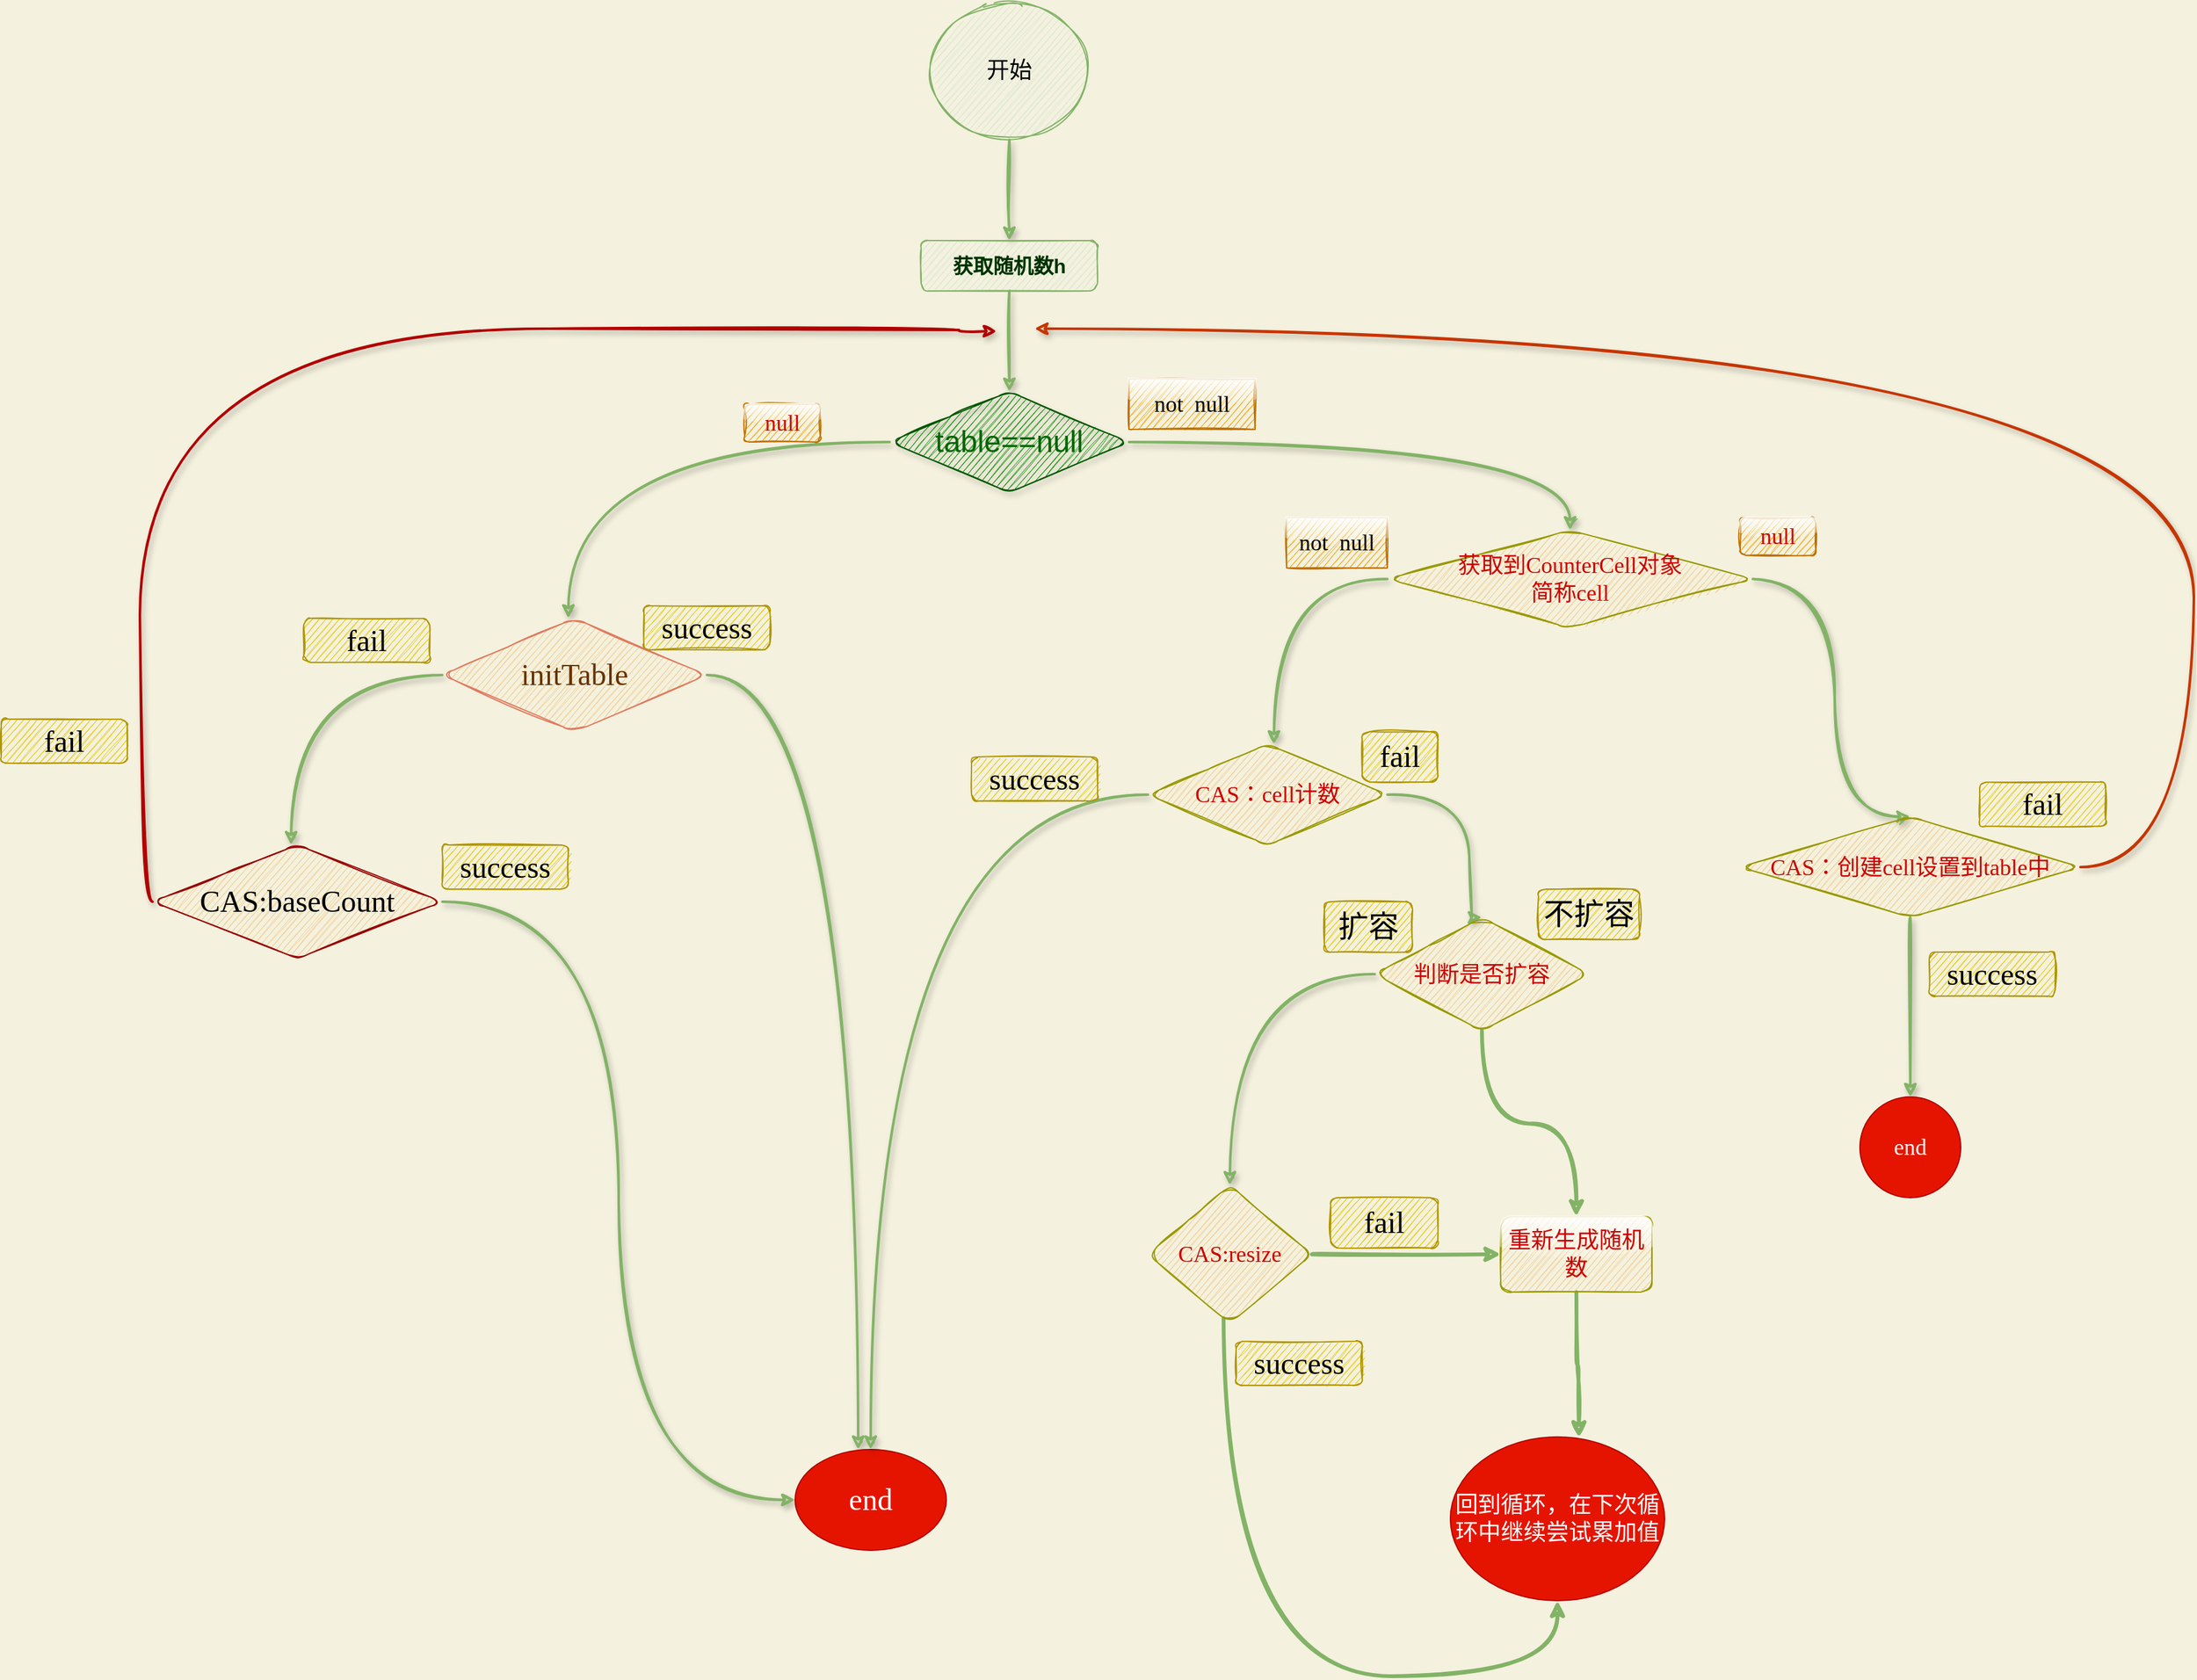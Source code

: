 <mxfile version="19.0.3" type="github" pages="3">
  <diagram id="PtAoaNgEPK_n-cfrcMzQ" name="fullAddCount-简易流程">
    <mxGraphModel dx="1858" dy="615" grid="1" gridSize="10" guides="1" tooltips="1" connect="1" arrows="1" fold="1" page="1" pageScale="1" pageWidth="827" pageHeight="1169" background="#F4F1DE" math="0" shadow="0">
      <root>
        <mxCell id="0" />
        <mxCell id="1" parent="0" />
        <mxCell id="ZvqL5PXAN6qHWGEb_X9M-16" style="edgeStyle=orthogonalEdgeStyle;curved=1;rounded=1;sketch=1;orthogonalLoop=1;jettySize=auto;html=1;fontColor=none;strokeColor=#82B366;strokeWidth=2;fillColor=#d5e8d4;shadow=1;" edge="1" parent="1" source="RcvFGfPaWoZL5_CeEI6b-2">
          <mxGeometry relative="1" as="geometry">
            <mxPoint x="430" y="260" as="targetPoint" />
          </mxGeometry>
        </mxCell>
        <mxCell id="RcvFGfPaWoZL5_CeEI6b-2" value="&lt;font color=&quot;#000000&quot;&gt;开始&lt;/font&gt;" style="ellipse;whiteSpace=wrap;html=1;rounded=1;shadow=0;glass=1;sketch=1;fontFamily=Comic Sans MS;fontSize=18;strokeColor=#82b366;fillColor=#d5e8d4;" parent="1" vertex="1">
          <mxGeometry x="370" y="70" width="120" height="110" as="geometry" />
        </mxCell>
        <mxCell id="ZvqL5PXAN6qHWGEb_X9M-18" style="edgeStyle=orthogonalEdgeStyle;curved=1;rounded=1;sketch=1;orthogonalLoop=1;jettySize=auto;html=1;shadow=1;fontSize=16;fontColor=#003300;strokeColor=#82B366;strokeWidth=2;fillColor=#F2CC8F;" edge="1" parent="1" source="ZvqL5PXAN6qHWGEb_X9M-17">
          <mxGeometry relative="1" as="geometry">
            <mxPoint x="430" y="380" as="targetPoint" />
          </mxGeometry>
        </mxCell>
        <mxCell id="ZvqL5PXAN6qHWGEb_X9M-17" value="&lt;b style=&quot;font-size: 16px;&quot;&gt;&lt;font style=&quot;font-size: 16px;&quot;&gt;获取随机数h&lt;/font&gt;&lt;/b&gt;" style="rounded=1;whiteSpace=wrap;html=1;labelBackgroundColor=none;labelBorderColor=none;sketch=1;strokeColor=#82b366;fillColor=#d5e8d4;shadow=0;fontSize=16;fontColor=#003300;" vertex="1" parent="1">
          <mxGeometry x="360" y="260" width="140" height="40" as="geometry" />
        </mxCell>
        <mxCell id="ZvqL5PXAN6qHWGEb_X9M-21" style="edgeStyle=orthogonalEdgeStyle;curved=1;rounded=1;sketch=1;orthogonalLoop=1;jettySize=auto;html=1;shadow=1;fontSize=16;fontColor=#006600;strokeColor=#82B366;strokeWidth=2;fillColor=#F2CC8F;" edge="1" parent="1" source="ZvqL5PXAN6qHWGEb_X9M-19">
          <mxGeometry relative="1" as="geometry">
            <mxPoint x="80" y="560" as="targetPoint" />
          </mxGeometry>
        </mxCell>
        <mxCell id="ZvqL5PXAN6qHWGEb_X9M-36" style="edgeStyle=orthogonalEdgeStyle;curved=1;rounded=1;sketch=1;orthogonalLoop=1;jettySize=auto;html=1;shadow=1;fontFamily=Comic Sans MS;fontSize=18;fontColor=#CC0000;strokeColor=#82B366;strokeWidth=2;fillColor=#F2CC8F;entryX=0.5;entryY=0;entryDx=0;entryDy=0;" edge="1" parent="1" source="ZvqL5PXAN6qHWGEb_X9M-19" target="ZvqL5PXAN6qHWGEb_X9M-37">
          <mxGeometry relative="1" as="geometry">
            <mxPoint x="700" y="510" as="targetPoint" />
          </mxGeometry>
        </mxCell>
        <mxCell id="ZvqL5PXAN6qHWGEb_X9M-19" value="&lt;font color=&quot;#006600&quot;&gt;table==null&lt;/font&gt;" style="rhombus;whiteSpace=wrap;html=1;rounded=1;shadow=1;sketch=1;fontSize=24;fontColor=#ffffff;fillColor=#008a00;strokeColor=#005700;labelBackgroundColor=none;labelBorderColor=none;" vertex="1" parent="1">
          <mxGeometry x="335" y="380" width="190" height="80" as="geometry" />
        </mxCell>
        <mxCell id="ZvqL5PXAN6qHWGEb_X9M-24" style="edgeStyle=orthogonalEdgeStyle;curved=1;rounded=1;sketch=1;orthogonalLoop=1;jettySize=auto;html=1;shadow=1;fontFamily=Comic Sans MS;fontSize=24;fontColor=#663300;strokeColor=#82B366;strokeWidth=2;fillColor=#F2CC8F;" edge="1" parent="1" source="ZvqL5PXAN6qHWGEb_X9M-23">
          <mxGeometry relative="1" as="geometry">
            <mxPoint x="-140" y="740" as="targetPoint" />
          </mxGeometry>
        </mxCell>
        <mxCell id="ZvqL5PXAN6qHWGEb_X9M-27" style="edgeStyle=orthogonalEdgeStyle;curved=1;rounded=1;sketch=1;orthogonalLoop=1;jettySize=auto;html=1;shadow=1;fontFamily=Comic Sans MS;fontSize=24;fontColor=#663300;strokeColor=#82B366;strokeWidth=2;fillColor=#F2CC8F;entryX=0.417;entryY=0;entryDx=0;entryDy=0;entryPerimeter=0;" edge="1" parent="1" source="ZvqL5PXAN6qHWGEb_X9M-23" target="ZvqL5PXAN6qHWGEb_X9M-28">
          <mxGeometry relative="1" as="geometry">
            <mxPoint x="380" y="970" as="targetPoint" />
          </mxGeometry>
        </mxCell>
        <mxCell id="ZvqL5PXAN6qHWGEb_X9M-23" value="initTable" style="rhombus;whiteSpace=wrap;html=1;rounded=1;shadow=0;labelBackgroundColor=none;labelBorderColor=none;sketch=1;fontFamily=Comic Sans MS;fontSize=24;fontColor=#663300;strokeColor=#E07A5F;fillColor=#F2CC8F;" vertex="1" parent="1">
          <mxGeometry x="-20" y="560" width="210" height="90" as="geometry" />
        </mxCell>
        <mxCell id="ZvqL5PXAN6qHWGEb_X9M-25" value="fail" style="text;html=1;strokeColor=#B09500;fillColor=#e3c800;align=center;verticalAlign=middle;whiteSpace=wrap;rounded=1;shadow=0;labelBackgroundColor=none;labelBorderColor=none;sketch=1;fontFamily=Comic Sans MS;fontSize=24;glass=0;fontColor=default;" vertex="1" parent="1">
          <mxGeometry x="-130" y="560" width="100" height="35" as="geometry" />
        </mxCell>
        <mxCell id="ZvqL5PXAN6qHWGEb_X9M-26" value="success" style="text;html=1;strokeColor=#B09500;fillColor=#e3c800;align=center;verticalAlign=middle;whiteSpace=wrap;rounded=1;shadow=0;labelBackgroundColor=none;labelBorderColor=none;sketch=1;fontFamily=Comic Sans MS;fontSize=24;glass=0;fontColor=#000000;" vertex="1" parent="1">
          <mxGeometry x="140" y="550" width="100" height="35" as="geometry" />
        </mxCell>
        <mxCell id="ZvqL5PXAN6qHWGEb_X9M-28" value="end" style="ellipse;whiteSpace=wrap;html=1;rounded=1;shadow=0;glass=0;labelBackgroundColor=none;labelBorderColor=none;sketch=0;fontFamily=Comic Sans MS;fontSize=24;strokeColor=#B20000;fillColor=#e51400;fontColor=#ffffff;" vertex="1" parent="1">
          <mxGeometry x="260" y="1220" width="120" height="80" as="geometry" />
        </mxCell>
        <mxCell id="ZvqL5PXAN6qHWGEb_X9M-30" style="edgeStyle=orthogonalEdgeStyle;curved=1;rounded=1;sketch=1;orthogonalLoop=1;jettySize=auto;html=1;entryX=0;entryY=0.5;entryDx=0;entryDy=0;shadow=1;fontFamily=Comic Sans MS;fontSize=24;fontColor=default;strokeColor=#82B366;strokeWidth=2;fillColor=#F2CC8F;" edge="1" parent="1" source="ZvqL5PXAN6qHWGEb_X9M-29" target="ZvqL5PXAN6qHWGEb_X9M-28">
          <mxGeometry relative="1" as="geometry" />
        </mxCell>
        <mxCell id="ZvqL5PXAN6qHWGEb_X9M-32" style="edgeStyle=orthogonalEdgeStyle;curved=1;rounded=1;sketch=1;orthogonalLoop=1;jettySize=auto;html=1;shadow=1;fontFamily=Comic Sans MS;fontSize=24;fontColor=default;strokeColor=#B20000;strokeWidth=2;fillColor=#e51400;" edge="1" parent="1" source="ZvqL5PXAN6qHWGEb_X9M-29">
          <mxGeometry relative="1" as="geometry">
            <mxPoint x="420" y="332" as="targetPoint" />
            <Array as="points">
              <mxPoint x="-260" y="785" />
              <mxPoint x="-260" y="330" />
              <mxPoint x="390" y="330" />
              <mxPoint x="390" y="332" />
            </Array>
          </mxGeometry>
        </mxCell>
        <mxCell id="ZvqL5PXAN6qHWGEb_X9M-29" value="CAS:baseCount" style="rhombus;whiteSpace=wrap;html=1;rounded=1;shadow=0;glass=0;labelBackgroundColor=none;labelBorderColor=none;sketch=1;fontFamily=Comic Sans MS;fontSize=24;strokeColor=#990000;fillColor=#F2CC8F;" vertex="1" parent="1">
          <mxGeometry x="-250" y="740" width="230" height="90" as="geometry" />
        </mxCell>
        <mxCell id="ZvqL5PXAN6qHWGEb_X9M-31" value="success" style="text;html=1;strokeColor=#B09500;fillColor=#e3c800;align=center;verticalAlign=middle;whiteSpace=wrap;rounded=1;shadow=0;labelBackgroundColor=none;labelBorderColor=none;sketch=1;fontFamily=Comic Sans MS;fontSize=24;glass=0;fontColor=#000000;" vertex="1" parent="1">
          <mxGeometry x="-20" y="740" width="100" height="35" as="geometry" />
        </mxCell>
        <mxCell id="ZvqL5PXAN6qHWGEb_X9M-33" value="fail" style="text;html=1;strokeColor=#B09500;fillColor=#e3c800;align=center;verticalAlign=middle;whiteSpace=wrap;rounded=1;shadow=0;labelBackgroundColor=none;labelBorderColor=none;sketch=1;fontFamily=Comic Sans MS;fontSize=24;glass=0;fontColor=default;" vertex="1" parent="1">
          <mxGeometry x="-370" y="640" width="100" height="35" as="geometry" />
        </mxCell>
        <mxCell id="ZvqL5PXAN6qHWGEb_X9M-35" value="&lt;font color=&quot;#cc0000&quot;&gt;null&lt;/font&gt;" style="text;html=1;strokeColor=#BD7000;fillColor=#f0a30a;align=center;verticalAlign=middle;whiteSpace=wrap;rounded=1;shadow=0;glass=1;labelBackgroundColor=none;labelBorderColor=none;sketch=1;fontFamily=Comic Sans MS;fontSize=18;fontColor=#000000;" vertex="1" parent="1">
          <mxGeometry x="220" y="390" width="60" height="30" as="geometry" />
        </mxCell>
        <mxCell id="ZvqL5PXAN6qHWGEb_X9M-40" style="edgeStyle=orthogonalEdgeStyle;curved=1;rounded=1;sketch=1;orthogonalLoop=1;jettySize=auto;html=1;shadow=1;fontFamily=Comic Sans MS;fontSize=18;fontColor=#CC0000;strokeColor=#82B366;strokeWidth=2;fillColor=#F2CC8F;" edge="1" parent="1" source="ZvqL5PXAN6qHWGEb_X9M-37">
          <mxGeometry relative="1" as="geometry">
            <mxPoint x="640" y="660" as="targetPoint" />
          </mxGeometry>
        </mxCell>
        <mxCell id="ZvqL5PXAN6qHWGEb_X9M-44" style="edgeStyle=orthogonalEdgeStyle;curved=1;rounded=1;sketch=1;orthogonalLoop=1;jettySize=auto;html=1;shadow=1;fontFamily=Comic Sans MS;fontSize=18;fontColor=#CC0000;strokeColor=#82B366;strokeWidth=2;fillColor=#F2CC8F;entryX=0.5;entryY=0;entryDx=0;entryDy=0;exitX=1;exitY=0.5;exitDx=0;exitDy=0;" edge="1" parent="1" source="ZvqL5PXAN6qHWGEb_X9M-37" target="ZvqL5PXAN6qHWGEb_X9M-47">
          <mxGeometry relative="1" as="geometry">
            <mxPoint x="1090" y="670" as="targetPoint" />
            <Array as="points">
              <mxPoint x="1085" y="529" />
            </Array>
          </mxGeometry>
        </mxCell>
        <mxCell id="ZvqL5PXAN6qHWGEb_X9M-37" value="获取到CounterCell对象&lt;br&gt;简称cell" style="rhombus;whiteSpace=wrap;html=1;rounded=1;shadow=0;glass=1;labelBackgroundColor=none;labelBorderColor=none;sketch=1;fontFamily=Comic Sans MS;fontSize=18;fontColor=#CC0000;strokeColor=#999900;fillColor=#F2CC8F;" vertex="1" parent="1">
          <mxGeometry x="730" y="490" width="290" height="77.5" as="geometry" />
        </mxCell>
        <mxCell id="ZvqL5PXAN6qHWGEb_X9M-38" value="not&amp;nbsp; null" style="text;html=1;strokeColor=#BD7000;fillColor=#f0a30a;align=center;verticalAlign=middle;whiteSpace=wrap;rounded=0;shadow=0;glass=1;labelBackgroundColor=none;labelBorderColor=none;sketch=1;fontFamily=Comic Sans MS;fontSize=18;fontColor=#000000;" vertex="1" parent="1">
          <mxGeometry x="650" y="480" width="80" height="40" as="geometry" />
        </mxCell>
        <mxCell id="ZvqL5PXAN6qHWGEb_X9M-42" style="edgeStyle=orthogonalEdgeStyle;curved=1;rounded=1;sketch=1;orthogonalLoop=1;jettySize=auto;html=1;shadow=1;fontFamily=Comic Sans MS;fontSize=18;fontColor=#CC0000;strokeColor=#82B366;strokeWidth=2;fillColor=#F2CC8F;" edge="1" parent="1" source="ZvqL5PXAN6qHWGEb_X9M-41" target="ZvqL5PXAN6qHWGEb_X9M-28">
          <mxGeometry relative="1" as="geometry" />
        </mxCell>
        <mxCell id="ZvqL5PXAN6qHWGEb_X9M-50" style="edgeStyle=orthogonalEdgeStyle;curved=1;rounded=1;sketch=1;orthogonalLoop=1;jettySize=auto;html=1;shadow=1;fontFamily=Comic Sans MS;fontSize=18;fontColor=#CC0000;strokeColor=#82B366;strokeWidth=2;fillColor=#F2CC8F;entryX=0.5;entryY=0;entryDx=0;entryDy=0;" edge="1" parent="1" source="ZvqL5PXAN6qHWGEb_X9M-41" target="ZvqL5PXAN6qHWGEb_X9M-52">
          <mxGeometry relative="1" as="geometry">
            <mxPoint x="790" y="890" as="targetPoint" />
            <Array as="points">
              <mxPoint x="795" y="700" />
            </Array>
          </mxGeometry>
        </mxCell>
        <mxCell id="ZvqL5PXAN6qHWGEb_X9M-41" value="CAS：cell计数" style="rhombus;whiteSpace=wrap;html=1;rounded=1;shadow=0;glass=1;labelBackgroundColor=none;labelBorderColor=none;sketch=1;fontFamily=Comic Sans MS;fontSize=18;fontColor=#CC0000;strokeColor=#999900;fillColor=#F2CC8F;" vertex="1" parent="1">
          <mxGeometry x="540" y="660" width="190" height="80" as="geometry" />
        </mxCell>
        <mxCell id="ZvqL5PXAN6qHWGEb_X9M-43" value="fail" style="text;html=1;strokeColor=#B09500;fillColor=#e3c800;align=center;verticalAlign=middle;whiteSpace=wrap;rounded=1;shadow=0;labelBackgroundColor=none;labelBorderColor=none;sketch=1;fontFamily=Comic Sans MS;fontSize=24;glass=0;fontColor=#000000;" vertex="1" parent="1">
          <mxGeometry x="1200" y="690" width="100" height="35" as="geometry" />
        </mxCell>
        <mxCell id="ZvqL5PXAN6qHWGEb_X9M-45" value="not&amp;nbsp; null" style="text;html=1;strokeColor=#BD7000;fillColor=#f0a30a;align=center;verticalAlign=middle;whiteSpace=wrap;rounded=0;shadow=0;glass=1;labelBackgroundColor=none;labelBorderColor=none;sketch=1;fontFamily=Comic Sans MS;fontSize=18;fontColor=#000000;" vertex="1" parent="1">
          <mxGeometry x="525" y="370" width="100" height="40" as="geometry" />
        </mxCell>
        <mxCell id="ZvqL5PXAN6qHWGEb_X9M-46" value="&lt;font color=&quot;#cc0000&quot;&gt;null&lt;/font&gt;" style="text;html=1;strokeColor=#BD7000;fillColor=#f0a30a;align=center;verticalAlign=middle;whiteSpace=wrap;rounded=1;shadow=0;glass=1;labelBackgroundColor=none;labelBorderColor=none;sketch=1;fontFamily=Comic Sans MS;fontSize=18;fontColor=#000000;" vertex="1" parent="1">
          <mxGeometry x="1010" y="480" width="60" height="30" as="geometry" />
        </mxCell>
        <mxCell id="ZvqL5PXAN6qHWGEb_X9M-48" style="edgeStyle=orthogonalEdgeStyle;curved=1;rounded=1;sketch=1;orthogonalLoop=1;jettySize=auto;html=1;shadow=1;fontFamily=Comic Sans MS;fontSize=18;fontColor=#CC0000;strokeColor=#C73500;strokeWidth=2;fillColor=#fa6800;" edge="1" parent="1" source="ZvqL5PXAN6qHWGEb_X9M-47">
          <mxGeometry relative="1" as="geometry">
            <mxPoint x="450" y="330" as="targetPoint" />
            <Array as="points">
              <mxPoint x="1370" y="758" />
              <mxPoint x="1370" y="330" />
            </Array>
          </mxGeometry>
        </mxCell>
        <mxCell id="ZvqL5PXAN6qHWGEb_X9M-66" style="edgeStyle=orthogonalEdgeStyle;curved=1;rounded=1;sketch=1;orthogonalLoop=1;jettySize=auto;html=1;shadow=1;fontFamily=Comic Sans MS;fontSize=18;fontColor=#CC0000;strokeColor=#82B366;strokeWidth=2;fillColor=#F2CC8F;entryX=0.5;entryY=0;entryDx=0;entryDy=0;" edge="1" parent="1" source="ZvqL5PXAN6qHWGEb_X9M-47" target="ZvqL5PXAN6qHWGEb_X9M-67">
          <mxGeometry relative="1" as="geometry">
            <mxPoint x="1145" y="920" as="targetPoint" />
          </mxGeometry>
        </mxCell>
        <mxCell id="ZvqL5PXAN6qHWGEb_X9M-47" value="CAS：创建cell设置到table中" style="rhombus;whiteSpace=wrap;html=1;rounded=1;shadow=0;glass=1;labelBackgroundColor=none;labelBorderColor=none;sketch=1;fontFamily=Comic Sans MS;fontSize=18;fontColor=#CC0000;strokeColor=#999900;fillColor=#F2CC8F;" vertex="1" parent="1">
          <mxGeometry x="1010" y="717.5" width="270" height="80" as="geometry" />
        </mxCell>
        <mxCell id="ZvqL5PXAN6qHWGEb_X9M-49" value="success" style="text;html=1;strokeColor=#B09500;fillColor=#e3c800;align=center;verticalAlign=middle;whiteSpace=wrap;rounded=1;shadow=0;labelBackgroundColor=none;labelBorderColor=none;sketch=1;fontFamily=Comic Sans MS;fontSize=24;glass=0;fontColor=#000000;" vertex="1" parent="1">
          <mxGeometry x="610" y="1134" width="100" height="35" as="geometry" />
        </mxCell>
        <mxCell id="ZvqL5PXAN6qHWGEb_X9M-51" value="fail" style="text;html=1;strokeColor=#B09500;fillColor=#e3c800;align=center;verticalAlign=middle;whiteSpace=wrap;rounded=1;shadow=0;labelBackgroundColor=none;labelBorderColor=none;sketch=1;fontFamily=Comic Sans MS;fontSize=24;glass=0;fontColor=#000000;" vertex="1" parent="1">
          <mxGeometry x="710" y="650" width="60" height="40" as="geometry" />
        </mxCell>
        <mxCell id="ZvqL5PXAN6qHWGEb_X9M-53" style="edgeStyle=orthogonalEdgeStyle;curved=1;rounded=1;sketch=1;orthogonalLoop=1;jettySize=auto;html=1;shadow=1;fontFamily=Comic Sans MS;fontSize=18;fontColor=#CC0000;strokeColor=#82B366;strokeWidth=2;fillColor=#F2CC8F;entryX=0.5;entryY=0;entryDx=0;entryDy=0;" edge="1" parent="1" source="ZvqL5PXAN6qHWGEb_X9M-52" target="ZvqL5PXAN6qHWGEb_X9M-59">
          <mxGeometry relative="1" as="geometry">
            <mxPoint x="610" y="1060" as="targetPoint" />
          </mxGeometry>
        </mxCell>
        <mxCell id="LTd52-BoontHftPqqych-2" style="edgeStyle=orthogonalEdgeStyle;curved=1;rounded=1;sketch=1;orthogonalLoop=1;jettySize=auto;html=1;entryX=0.5;entryY=0;entryDx=0;entryDy=0;fontFamily=Comic Sans MS;fontSize=18;fontColor=#393C56;strokeColor=#82B366;strokeWidth=3;fillColor=#F2CC8F;" edge="1" parent="1" source="ZvqL5PXAN6qHWGEb_X9M-52" target="ZvqL5PXAN6qHWGEb_X9M-64">
          <mxGeometry relative="1" as="geometry" />
        </mxCell>
        <mxCell id="ZvqL5PXAN6qHWGEb_X9M-52" value="判断是否扩容" style="rhombus;whiteSpace=wrap;html=1;rounded=1;shadow=0;glass=1;labelBackgroundColor=none;labelBorderColor=none;sketch=1;fontFamily=Comic Sans MS;fontSize=18;fontColor=#CC0000;strokeColor=#999900;fillColor=#F2CC8F;" vertex="1" parent="1">
          <mxGeometry x="720" y="797.5" width="170" height="90" as="geometry" />
        </mxCell>
        <mxCell id="ZvqL5PXAN6qHWGEb_X9M-54" value="扩容" style="text;html=1;strokeColor=#B09500;fillColor=#e3c800;align=center;verticalAlign=middle;whiteSpace=wrap;rounded=1;shadow=0;labelBackgroundColor=none;labelBorderColor=none;sketch=1;fontFamily=Comic Sans MS;fontSize=24;glass=0;fontColor=#000000;" vertex="1" parent="1">
          <mxGeometry x="680" y="785" width="70" height="40" as="geometry" />
        </mxCell>
        <mxCell id="ZvqL5PXAN6qHWGEb_X9M-56" value="不扩容" style="text;html=1;strokeColor=#B09500;fillColor=#e3c800;align=center;verticalAlign=middle;whiteSpace=wrap;rounded=1;shadow=0;labelBackgroundColor=none;labelBorderColor=none;sketch=1;fontFamily=Comic Sans MS;fontSize=24;glass=0;fontColor=#000000;" vertex="1" parent="1">
          <mxGeometry x="850" y="775" width="80" height="40" as="geometry" />
        </mxCell>
        <mxCell id="ZvqL5PXAN6qHWGEb_X9M-58" value="回到循环，在下次循环中继续尝试累加值" style="ellipse;whiteSpace=wrap;html=1;rounded=1;shadow=0;glass=1;labelBackgroundColor=none;labelBorderColor=none;sketch=0;fontFamily=Comic Sans MS;fontSize=18;fontColor=#ffffff;strokeColor=#B20000;fillColor=#e51400;" vertex="1" parent="1">
          <mxGeometry x="780" y="1210" width="170" height="130" as="geometry" />
        </mxCell>
        <mxCell id="LTd52-BoontHftPqqych-3" style="edgeStyle=orthogonalEdgeStyle;curved=1;rounded=1;sketch=1;orthogonalLoop=1;jettySize=auto;html=1;entryX=0;entryY=0.5;entryDx=0;entryDy=0;fontFamily=Comic Sans MS;fontSize=18;fontColor=#393C56;strokeColor=#82B366;strokeWidth=3;fillColor=#F2CC8F;" edge="1" parent="1" source="ZvqL5PXAN6qHWGEb_X9M-59" target="ZvqL5PXAN6qHWGEb_X9M-64">
          <mxGeometry relative="1" as="geometry" />
        </mxCell>
        <mxCell id="LTd52-BoontHftPqqych-5" style="edgeStyle=orthogonalEdgeStyle;curved=1;rounded=1;sketch=1;orthogonalLoop=1;jettySize=auto;html=1;fontFamily=Comic Sans MS;fontSize=18;fontColor=#393C56;strokeColor=#82B366;strokeWidth=3;fillColor=#F2CC8F;entryX=0.5;entryY=1;entryDx=0;entryDy=0;" edge="1" parent="1" source="ZvqL5PXAN6qHWGEb_X9M-59" target="ZvqL5PXAN6qHWGEb_X9M-58">
          <mxGeometry relative="1" as="geometry">
            <mxPoint x="860" y="1350" as="targetPoint" />
            <Array as="points">
              <mxPoint x="600" y="1400" />
              <mxPoint x="865" y="1400" />
            </Array>
          </mxGeometry>
        </mxCell>
        <mxCell id="ZvqL5PXAN6qHWGEb_X9M-59" value="CAS:resize" style="rhombus;whiteSpace=wrap;html=1;rounded=1;shadow=0;glass=1;labelBackgroundColor=none;labelBorderColor=none;sketch=1;fontFamily=Comic Sans MS;fontSize=18;fontColor=#CC0000;strokeColor=#999900;fillColor=#F2CC8F;" vertex="1" parent="1">
          <mxGeometry x="540" y="1010" width="130" height="110" as="geometry" />
        </mxCell>
        <mxCell id="ZvqL5PXAN6qHWGEb_X9M-62" value="success" style="text;html=1;strokeColor=#B09500;fillColor=#e3c800;align=center;verticalAlign=middle;whiteSpace=wrap;rounded=1;shadow=0;labelBackgroundColor=none;labelBorderColor=none;sketch=1;fontFamily=Comic Sans MS;fontSize=24;glass=0;fontColor=#000000;" vertex="1" parent="1">
          <mxGeometry x="1160" y="825" width="100" height="35" as="geometry" />
        </mxCell>
        <mxCell id="ZvqL5PXAN6qHWGEb_X9M-63" value="fail" style="text;html=1;strokeColor=#B09500;fillColor=#e3c800;align=center;verticalAlign=middle;whiteSpace=wrap;rounded=1;shadow=0;labelBackgroundColor=none;labelBorderColor=none;sketch=1;fontFamily=Comic Sans MS;fontSize=24;glass=0;fontColor=#000000;" vertex="1" parent="1">
          <mxGeometry x="685" y="1020" width="85" height="40" as="geometry" />
        </mxCell>
        <mxCell id="LTd52-BoontHftPqqych-6" style="edgeStyle=orthogonalEdgeStyle;curved=1;rounded=1;sketch=1;orthogonalLoop=1;jettySize=auto;html=1;entryX=0.6;entryY=0.004;entryDx=0;entryDy=0;entryPerimeter=0;fontFamily=Comic Sans MS;fontSize=18;fontColor=#393C56;strokeColor=#82B366;strokeWidth=3;fillColor=#F2CC8F;" edge="1" parent="1" source="ZvqL5PXAN6qHWGEb_X9M-64" target="ZvqL5PXAN6qHWGEb_X9M-58">
          <mxGeometry relative="1" as="geometry" />
        </mxCell>
        <mxCell id="ZvqL5PXAN6qHWGEb_X9M-64" value="重新生成随机数" style="rounded=1;whiteSpace=wrap;html=1;shadow=0;glass=1;labelBackgroundColor=none;labelBorderColor=none;sketch=1;fontFamily=Comic Sans MS;fontSize=18;fontColor=#CC0000;strokeColor=#999900;fillColor=#F2CC8F;" vertex="1" parent="1">
          <mxGeometry x="820" y="1035" width="120" height="60" as="geometry" />
        </mxCell>
        <mxCell id="ZvqL5PXAN6qHWGEb_X9M-67" value="end" style="ellipse;whiteSpace=wrap;html=1;aspect=fixed;rounded=1;shadow=0;glass=1;labelBackgroundColor=none;labelBorderColor=none;sketch=0;fontFamily=Comic Sans MS;fontSize=18;fontColor=#ffffff;strokeColor=#B20000;fillColor=#e51400;" vertex="1" parent="1">
          <mxGeometry x="1105" y="940" width="80" height="80" as="geometry" />
        </mxCell>
        <mxCell id="3vEEDrrVyV3aPoAWl_eb-1" value="success" style="text;html=1;strokeColor=#B09500;fillColor=#e3c800;align=center;verticalAlign=middle;whiteSpace=wrap;rounded=1;shadow=0;labelBackgroundColor=none;labelBorderColor=none;sketch=1;fontFamily=Comic Sans MS;fontSize=24;glass=0;fontColor=#000000;" vertex="1" parent="1">
          <mxGeometry x="400" y="670" width="100" height="35" as="geometry" />
        </mxCell>
      </root>
    </mxGraphModel>
  </diagram>
  <diagram id="FoH53bW1Y-_0TWIwf9dY" name="fullAddCount-简图">
    <mxGraphModel dx="979" dy="584" grid="1" gridSize="10" guides="1" tooltips="1" connect="1" arrows="1" fold="1" page="1" pageScale="1" pageWidth="827" pageHeight="1169" math="0" shadow="0">
      <root>
        <mxCell id="0" />
        <mxCell id="1" parent="0" />
        <mxCell id="UmWm9GWyAPiXQZQgzfcU-2" style="edgeStyle=orthogonalEdgeStyle;curved=1;rounded=1;sketch=1;orthogonalLoop=1;jettySize=auto;html=1;shadow=1;fontFamily=Comic Sans MS;fontSize=18;fontColor=#CC0000;strokeColor=#82B366;strokeWidth=2;fillColor=#F2CC8F;" edge="1" parent="1" source="UmWm9GWyAPiXQZQgzfcU-1">
          <mxGeometry relative="1" as="geometry">
            <mxPoint x="410" y="240" as="targetPoint" />
          </mxGeometry>
        </mxCell>
        <mxCell id="UmWm9GWyAPiXQZQgzfcU-1" value="start" style="ellipse;whiteSpace=wrap;html=1;rounded=1;shadow=0;glass=1;labelBackgroundColor=none;labelBorderColor=none;sketch=1;fontFamily=Comic Sans MS;fontSize=18;fontColor=#CC0000;strokeColor=#999900;fillColor=#F2CC8F;" vertex="1" parent="1">
          <mxGeometry x="350" y="110" width="120" height="60" as="geometry" />
        </mxCell>
        <mxCell id="UmWm9GWyAPiXQZQgzfcU-4" style="edgeStyle=orthogonalEdgeStyle;curved=1;rounded=1;sketch=1;orthogonalLoop=1;jettySize=auto;html=1;shadow=1;fontFamily=Comic Sans MS;fontSize=18;fontColor=#CC0000;strokeColor=#82B366;strokeWidth=2;fillColor=#F2CC8F;" edge="1" parent="1" source="UmWm9GWyAPiXQZQgzfcU-3" target="UmWm9GWyAPiXQZQgzfcU-5">
          <mxGeometry relative="1" as="geometry">
            <mxPoint x="412" y="350" as="targetPoint" />
          </mxGeometry>
        </mxCell>
        <mxCell id="UmWm9GWyAPiXQZQgzfcU-3" value="获取h" style="rounded=1;whiteSpace=wrap;html=1;shadow=0;glass=1;labelBackgroundColor=none;labelBorderColor=none;sketch=1;fontFamily=Comic Sans MS;fontSize=18;fontColor=#CC0000;strokeColor=#999900;fillColor=#F2CC8F;" vertex="1" parent="1">
          <mxGeometry x="354" y="250" width="116" height="50" as="geometry" />
        </mxCell>
        <mxCell id="UmWm9GWyAPiXQZQgzfcU-6" style="edgeStyle=orthogonalEdgeStyle;curved=1;rounded=1;sketch=1;orthogonalLoop=1;jettySize=auto;html=1;shadow=1;fontFamily=Comic Sans MS;fontSize=18;fontColor=#000000;strokeColor=#82B366;strokeWidth=2;fillColor=#F2CC8F;entryX=0.5;entryY=0;entryDx=0;entryDy=0;" edge="1" parent="1" source="UmWm9GWyAPiXQZQgzfcU-5" target="UmWm9GWyAPiXQZQgzfcU-8">
          <mxGeometry relative="1" as="geometry">
            <mxPoint x="150" y="510" as="targetPoint" />
          </mxGeometry>
        </mxCell>
        <mxCell id="UmWm9GWyAPiXQZQgzfcU-11" style="edgeStyle=orthogonalEdgeStyle;curved=1;rounded=1;sketch=1;orthogonalLoop=1;jettySize=auto;html=1;shadow=1;fontFamily=Comic Sans MS;fontSize=18;fontColor=#000000;strokeColor=#82B366;strokeWidth=2;fillColor=#F2CC8F;" edge="1" parent="1" source="UmWm9GWyAPiXQZQgzfcU-5">
          <mxGeometry relative="1" as="geometry">
            <mxPoint x="680" y="490" as="targetPoint" />
          </mxGeometry>
        </mxCell>
        <mxCell id="UmWm9GWyAPiXQZQgzfcU-5" value="&lt;font color=&quot;#000000&quot;&gt;table==null&lt;/font&gt;" style="rhombus;whiteSpace=wrap;html=1;rounded=1;shadow=1;sketch=1;fontSize=24;fontColor=#ffffff;fillColor=#008a00;strokeColor=#005700;glass=1;labelBackgroundColor=none;labelBorderColor=none;fontFamily=Comic Sans MS;" vertex="1" parent="1">
          <mxGeometry x="320.5" y="350" width="183" height="70" as="geometry" />
        </mxCell>
        <mxCell id="UmWm9GWyAPiXQZQgzfcU-7" value="null" style="text;html=1;strokeColor=#BD7000;fillColor=#f0a30a;align=center;verticalAlign=middle;whiteSpace=wrap;rounded=0;shadow=0;glass=1;labelBackgroundColor=none;labelBorderColor=none;sketch=1;fontFamily=Comic Sans MS;fontSize=18;fontColor=#000000;" vertex="1" parent="1">
          <mxGeometry x="230" y="350" width="60" height="30" as="geometry" />
        </mxCell>
        <mxCell id="UmWm9GWyAPiXQZQgzfcU-9" style="edgeStyle=orthogonalEdgeStyle;curved=1;rounded=1;sketch=1;orthogonalLoop=1;jettySize=auto;html=1;shadow=1;fontFamily=Comic Sans MS;fontSize=18;fontColor=#000000;strokeColor=#82B366;strokeWidth=2;fillColor=#F2CC8F;entryX=0.5;entryY=0;entryDx=0;entryDy=0;" edge="1" parent="1" source="UmWm9GWyAPiXQZQgzfcU-8" target="UmWm9GWyAPiXQZQgzfcU-10">
          <mxGeometry relative="1" as="geometry">
            <mxPoint x="150" y="863.077" as="targetPoint" />
            <Array as="points">
              <mxPoint x="150" y="800" />
              <mxPoint x="180" y="800" />
              <mxPoint x="180" y="1080" />
            </Array>
          </mxGeometry>
        </mxCell>
        <mxCell id="UmWm9GWyAPiXQZQgzfcU-8" value="initTable" style="rounded=1;whiteSpace=wrap;html=1;shadow=0;glass=1;labelBackgroundColor=none;labelBorderColor=none;sketch=1;fontFamily=Comic Sans MS;fontSize=18;fontColor=#000000;strokeColor=#999900;fillColor=#F2CC8F;" vertex="1" parent="1">
          <mxGeometry x="90" y="520" width="120" height="60" as="geometry" />
        </mxCell>
        <mxCell id="UmWm9GWyAPiXQZQgzfcU-10" value="end" style="ellipse;whiteSpace=wrap;html=1;rounded=1;shadow=0;glass=1;labelBackgroundColor=none;labelBorderColor=none;sketch=1;fontFamily=Comic Sans MS;fontSize=18;fontColor=#000000;strokeColor=#999900;fillColor=#F2CC8F;" vertex="1" parent="1">
          <mxGeometry x="220" y="1080" width="120" height="80" as="geometry" />
        </mxCell>
        <mxCell id="UmWm9GWyAPiXQZQgzfcU-12" value="not&amp;nbsp; null" style="text;html=1;strokeColor=#BD7000;fillColor=#f0a30a;align=center;verticalAlign=middle;whiteSpace=wrap;rounded=0;shadow=0;glass=1;labelBackgroundColor=none;labelBorderColor=none;sketch=1;fontFamily=Comic Sans MS;fontSize=18;fontColor=#000000;" vertex="1" parent="1">
          <mxGeometry x="503.5" y="350" width="100" height="30" as="geometry" />
        </mxCell>
        <mxCell id="UmWm9GWyAPiXQZQgzfcU-15" style="edgeStyle=orthogonalEdgeStyle;curved=1;rounded=1;sketch=1;orthogonalLoop=1;jettySize=auto;html=1;shadow=1;fontFamily=Comic Sans MS;fontSize=18;fontColor=#006600;strokeColor=#82B366;strokeWidth=2;fillColor=#F2CC8F;" edge="1" parent="1" source="UmWm9GWyAPiXQZQgzfcU-14">
          <mxGeometry relative="1" as="geometry">
            <mxPoint x="680" y="600" as="targetPoint" />
          </mxGeometry>
        </mxCell>
        <mxCell id="UmWm9GWyAPiXQZQgzfcU-14" value="&lt;font color=&quot;#006600&quot;&gt;获取数组的cell对象&lt;/font&gt;" style="text;html=1;strokeColor=#2D7600;fillColor=#60a917;align=center;verticalAlign=middle;whiteSpace=wrap;rounded=1;fontSize=18;sketch=1;fontColor=#ffffff;" vertex="1" parent="1">
          <mxGeometry x="600" y="490" width="160" height="60" as="geometry" />
        </mxCell>
        <mxCell id="UmWm9GWyAPiXQZQgzfcU-17" style="edgeStyle=orthogonalEdgeStyle;curved=1;rounded=1;sketch=1;orthogonalLoop=1;jettySize=auto;html=1;shadow=1;fontFamily=Comic Sans MS;fontSize=18;fontColor=#006600;strokeColor=#82B366;strokeWidth=2;fillColor=#F2CC8F;" edge="1" parent="1" source="UmWm9GWyAPiXQZQgzfcU-16">
          <mxGeometry relative="1" as="geometry">
            <mxPoint x="520" y="750" as="targetPoint" />
          </mxGeometry>
        </mxCell>
        <mxCell id="UmWm9GWyAPiXQZQgzfcU-22" style="edgeStyle=orthogonalEdgeStyle;curved=1;rounded=1;sketch=1;orthogonalLoop=1;jettySize=auto;html=1;shadow=1;fontFamily=Comic Sans MS;fontSize=18;fontColor=#006600;strokeColor=#82B366;strokeWidth=2;fillColor=#F2CC8F;entryX=0.5;entryY=0;entryDx=0;entryDy=0;" edge="1" parent="1" source="UmWm9GWyAPiXQZQgzfcU-16" target="UmWm9GWyAPiXQZQgzfcU-24">
          <mxGeometry relative="1" as="geometry">
            <mxPoint x="860" y="810" as="targetPoint" />
          </mxGeometry>
        </mxCell>
        <mxCell id="UmWm9GWyAPiXQZQgzfcU-16" value="cell==null" style="rhombus;whiteSpace=wrap;html=1;rounded=1;shadow=0;glass=1;labelBackgroundColor=none;labelBorderColor=none;sketch=1;fontFamily=Comic Sans MS;fontSize=18;fontColor=#006600;strokeColor=#999900;fillColor=#F2CC8F;" vertex="1" parent="1">
          <mxGeometry x="590" y="600" width="180" height="80" as="geometry" />
        </mxCell>
        <mxCell id="UmWm9GWyAPiXQZQgzfcU-18" value="null" style="text;html=1;strokeColor=#BD7000;fillColor=#f0a30a;align=center;verticalAlign=middle;whiteSpace=wrap;rounded=0;shadow=0;glass=1;labelBackgroundColor=none;labelBorderColor=none;sketch=1;fontFamily=Comic Sans MS;fontSize=18;fontColor=#000000;" vertex="1" parent="1">
          <mxGeometry x="490" y="620" width="60" height="30" as="geometry" />
        </mxCell>
        <mxCell id="UmWm9GWyAPiXQZQgzfcU-21" style="edgeStyle=orthogonalEdgeStyle;curved=1;rounded=1;sketch=1;orthogonalLoop=1;jettySize=auto;html=1;entryX=0.655;entryY=0.042;entryDx=0;entryDy=0;entryPerimeter=0;shadow=1;fontFamily=Comic Sans MS;fontSize=18;fontColor=#006600;strokeColor=#82B366;strokeWidth=2;fillColor=#F2CC8F;" edge="1" parent="1" source="UmWm9GWyAPiXQZQgzfcU-20" target="UmWm9GWyAPiXQZQgzfcU-10">
          <mxGeometry relative="1" as="geometry">
            <Array as="points">
              <mxPoint x="520" y="910" />
              <mxPoint x="299" y="910" />
            </Array>
          </mxGeometry>
        </mxCell>
        <mxCell id="UmWm9GWyAPiXQZQgzfcU-20" value="&lt;font color=&quot;#006600&quot;&gt;创建cell对象完成计数，并将cell设置到table中&lt;/font&gt;" style="text;html=1;strokeColor=#2D7600;fillColor=#60a917;align=center;verticalAlign=middle;whiteSpace=wrap;rounded=1;fontSize=18;sketch=1;fontColor=#ffffff;" vertex="1" parent="1">
          <mxGeometry x="420" y="750" width="210" height="70" as="geometry" />
        </mxCell>
        <mxCell id="UmWm9GWyAPiXQZQgzfcU-23" value="not&amp;nbsp; null" style="text;html=1;strokeColor=#BD7000;fillColor=#f0a30a;align=center;verticalAlign=middle;whiteSpace=wrap;rounded=0;shadow=0;glass=1;labelBackgroundColor=none;labelBorderColor=none;sketch=1;fontFamily=Comic Sans MS;fontSize=18;fontColor=#000000;" vertex="1" parent="1">
          <mxGeometry x="780" y="600" width="100" height="30" as="geometry" />
        </mxCell>
        <mxCell id="UmWm9GWyAPiXQZQgzfcU-25" style="edgeStyle=orthogonalEdgeStyle;curved=1;rounded=1;sketch=1;orthogonalLoop=1;jettySize=auto;html=1;entryX=1;entryY=0.5;entryDx=0;entryDy=0;shadow=1;fontFamily=Comic Sans MS;fontSize=18;fontColor=#006600;strokeColor=#82B366;strokeWidth=2;fillColor=#F2CC8F;" edge="1" parent="1" source="UmWm9GWyAPiXQZQgzfcU-24" target="UmWm9GWyAPiXQZQgzfcU-10">
          <mxGeometry relative="1" as="geometry">
            <Array as="points">
              <mxPoint x="870" y="1120" />
            </Array>
          </mxGeometry>
        </mxCell>
        <mxCell id="UmWm9GWyAPiXQZQgzfcU-24" value="&lt;font color=&quot;#006600&quot;&gt;用cell对象完成计数&lt;/font&gt;" style="text;html=1;strokeColor=#2D7600;fillColor=#60a917;align=center;verticalAlign=middle;whiteSpace=wrap;rounded=1;fontSize=18;sketch=1;fontColor=#ffffff;" vertex="1" parent="1">
          <mxGeometry x="790" y="750" width="160" height="60" as="geometry" />
        </mxCell>
      </root>
    </mxGraphModel>
  </diagram>
  <diagram name="fullAddCount-简易流程 的副本" id="_qDt4jjy-UOnnA858Fek">
    <mxGraphModel dx="979" dy="1753" grid="1" gridSize="10" guides="1" tooltips="1" connect="1" arrows="1" fold="1" page="1" pageScale="1" pageWidth="827" pageHeight="1169" background="#F4F1DE" math="0" shadow="0">
      <root>
        <mxCell id="7RjFdWi0lBWJTUVtVQrz-0" />
        <mxCell id="7RjFdWi0lBWJTUVtVQrz-1" parent="7RjFdWi0lBWJTUVtVQrz-0" />
        <mxCell id="7RjFdWi0lBWJTUVtVQrz-14" value="end" style="ellipse;whiteSpace=wrap;html=1;rounded=1;shadow=0;glass=0;labelBackgroundColor=none;labelBorderColor=none;sketch=0;fontFamily=Comic Sans MS;fontSize=24;strokeColor=#B20000;fillColor=#e51400;fontColor=#ffffff;" vertex="1" parent="7RjFdWi0lBWJTUVtVQrz-1">
          <mxGeometry x="260" y="1220" width="120" height="80" as="geometry" />
        </mxCell>
        <mxCell id="d3l-JBXzxrqrUFWjcbp0-5" style="edgeStyle=orthogonalEdgeStyle;curved=1;rounded=1;sketch=1;orthogonalLoop=1;jettySize=auto;html=1;entryX=0.5;entryY=0;entryDx=0;entryDy=0;fontFamily=Comic Sans MS;fontSize=18;fontColor=#393C56;strokeColor=#82B366;strokeWidth=3;fillColor=#F2CC8F;" edge="1" parent="7RjFdWi0lBWJTUVtVQrz-1" source="7RjFdWi0lBWJTUVtVQrz-23" target="7RjFdWi0lBWJTUVtVQrz-33">
          <mxGeometry relative="1" as="geometry">
            <Array as="points">
              <mxPoint x="1130" y="170" />
              <mxPoint x="1130" y="395" />
              <mxPoint x="1145" y="395" />
            </Array>
          </mxGeometry>
        </mxCell>
        <mxCell id="d3l-JBXzxrqrUFWjcbp0-6" style="edgeStyle=orthogonalEdgeStyle;curved=1;rounded=1;sketch=1;orthogonalLoop=1;jettySize=auto;html=1;entryX=0.5;entryY=0;entryDx=0;entryDy=0;fontFamily=Comic Sans MS;fontSize=18;fontColor=#393C56;strokeColor=#82B366;strokeWidth=3;fillColor=#F2CC8F;" edge="1" parent="7RjFdWi0lBWJTUVtVQrz-1" source="7RjFdWi0lBWJTUVtVQrz-23" target="d3l-JBXzxrqrUFWjcbp0-0">
          <mxGeometry relative="1" as="geometry">
            <Array as="points">
              <mxPoint x="635" y="170" />
            </Array>
          </mxGeometry>
        </mxCell>
        <mxCell id="7RjFdWi0lBWJTUVtVQrz-23" value="获取到CounterCell对象&lt;br&gt;简称cell" style="rhombus;whiteSpace=wrap;html=1;rounded=1;shadow=0;glass=1;labelBackgroundColor=none;labelBorderColor=none;sketch=1;fontFamily=Comic Sans MS;fontSize=18;fontColor=#CC0000;strokeColor=#999900;fillColor=#F2CC8F;" vertex="1" parent="7RjFdWi0lBWJTUVtVQrz-1">
          <mxGeometry x="730" y="130" width="290" height="77.5" as="geometry" />
        </mxCell>
        <mxCell id="7RjFdWi0lBWJTUVtVQrz-24" value="not&amp;nbsp; null" style="text;html=1;strokeColor=#BD7000;fillColor=#f0a30a;align=center;verticalAlign=middle;whiteSpace=wrap;rounded=0;shadow=0;glass=1;labelBackgroundColor=none;labelBorderColor=none;sketch=1;fontFamily=Comic Sans MS;fontSize=18;fontColor=#000000;" vertex="1" parent="7RjFdWi0lBWJTUVtVQrz-1">
          <mxGeometry x="710" y="100" width="80" height="40" as="geometry" />
        </mxCell>
        <mxCell id="7RjFdWi0lBWJTUVtVQrz-25" style="edgeStyle=orthogonalEdgeStyle;curved=1;rounded=1;sketch=1;orthogonalLoop=1;jettySize=auto;html=1;shadow=1;fontFamily=Comic Sans MS;fontSize=18;fontColor=#CC0000;strokeColor=#82B366;strokeWidth=2;fillColor=#F2CC8F;" edge="1" parent="7RjFdWi0lBWJTUVtVQrz-1" source="7RjFdWi0lBWJTUVtVQrz-27" target="7RjFdWi0lBWJTUVtVQrz-14">
          <mxGeometry relative="1" as="geometry" />
        </mxCell>
        <mxCell id="7RjFdWi0lBWJTUVtVQrz-26" style="edgeStyle=orthogonalEdgeStyle;curved=1;rounded=1;sketch=1;orthogonalLoop=1;jettySize=auto;html=1;shadow=1;fontFamily=Comic Sans MS;fontSize=18;fontColor=#CC0000;strokeColor=#82B366;strokeWidth=2;fillColor=#F2CC8F;entryX=0.5;entryY=0;entryDx=0;entryDy=0;" edge="1" parent="7RjFdWi0lBWJTUVtVQrz-1" source="7RjFdWi0lBWJTUVtVQrz-27" target="7RjFdWi0lBWJTUVtVQrz-38">
          <mxGeometry relative="1" as="geometry">
            <mxPoint x="790" y="890" as="targetPoint" />
            <Array as="points">
              <mxPoint x="795" y="700" />
            </Array>
          </mxGeometry>
        </mxCell>
        <mxCell id="7RjFdWi0lBWJTUVtVQrz-27" value="CAS：cell计数" style="rhombus;whiteSpace=wrap;html=1;rounded=1;shadow=0;glass=1;labelBackgroundColor=none;labelBorderColor=none;sketch=1;fontFamily=Comic Sans MS;fontSize=18;fontColor=#CC0000;strokeColor=#999900;fillColor=#F2CC8F;" vertex="1" parent="7RjFdWi0lBWJTUVtVQrz-1">
          <mxGeometry x="540" y="660" width="190" height="80" as="geometry" />
        </mxCell>
        <mxCell id="7RjFdWi0lBWJTUVtVQrz-28" value="fail" style="text;html=1;strokeColor=#B09500;fillColor=#e3c800;align=center;verticalAlign=middle;whiteSpace=wrap;rounded=1;shadow=0;labelBackgroundColor=none;labelBorderColor=none;sketch=1;fontFamily=Comic Sans MS;fontSize=24;glass=0;fontColor=#000000;" vertex="1" parent="7RjFdWi0lBWJTUVtVQrz-1">
          <mxGeometry x="1300" y="420" width="100" height="35" as="geometry" />
        </mxCell>
        <mxCell id="7RjFdWi0lBWJTUVtVQrz-30" value="&lt;font color=&quot;#cc0000&quot;&gt;null&lt;/font&gt;" style="text;html=1;strokeColor=#BD7000;fillColor=#f0a30a;align=center;verticalAlign=middle;whiteSpace=wrap;rounded=1;shadow=0;glass=1;labelBackgroundColor=none;labelBorderColor=none;sketch=1;fontFamily=Comic Sans MS;fontSize=18;fontColor=#000000;" vertex="1" parent="7RjFdWi0lBWJTUVtVQrz-1">
          <mxGeometry x="980" y="90" width="60" height="30" as="geometry" />
        </mxCell>
        <mxCell id="7RjFdWi0lBWJTUVtVQrz-32" style="edgeStyle=orthogonalEdgeStyle;curved=1;rounded=1;sketch=1;orthogonalLoop=1;jettySize=auto;html=1;shadow=1;fontFamily=Comic Sans MS;fontSize=18;fontColor=#CC0000;strokeColor=#82B366;strokeWidth=2;fillColor=#F2CC8F;entryX=0.5;entryY=0;entryDx=0;entryDy=0;" edge="1" parent="7RjFdWi0lBWJTUVtVQrz-1" source="7RjFdWi0lBWJTUVtVQrz-33" target="7RjFdWi0lBWJTUVtVQrz-49">
          <mxGeometry relative="1" as="geometry">
            <mxPoint x="1145" y="920" as="targetPoint" />
          </mxGeometry>
        </mxCell>
        <mxCell id="0eiSnKj4YImB7KBg_Zge-11" style="edgeStyle=orthogonalEdgeStyle;curved=1;rounded=1;sketch=1;orthogonalLoop=1;jettySize=auto;html=1;fontFamily=Comic Sans MS;fontSize=18;fontColor=#393C56;strokeColor=#82B366;strokeWidth=3;fillColor=#F2CC8F;entryX=0;entryY=0.5;entryDx=0;entryDy=0;" edge="1" parent="7RjFdWi0lBWJTUVtVQrz-1" source="7RjFdWi0lBWJTUVtVQrz-33" target="0eiSnKj4YImB7KBg_Zge-12">
          <mxGeometry relative="1" as="geometry">
            <mxPoint x="1420" y="780" as="targetPoint" />
          </mxGeometry>
        </mxCell>
        <mxCell id="7RjFdWi0lBWJTUVtVQrz-33" value="CAS：创建cell设置到table中，计数成功" style="rhombus;whiteSpace=wrap;html=1;rounded=1;shadow=0;glass=1;labelBackgroundColor=none;labelBorderColor=none;sketch=1;fontFamily=Comic Sans MS;fontSize=18;fontColor=#CC0000;strokeColor=#999900;fillColor=#F2CC8F;" vertex="1" parent="7RjFdWi0lBWJTUVtVQrz-1">
          <mxGeometry x="950" y="440" width="390" height="100" as="geometry" />
        </mxCell>
        <mxCell id="7RjFdWi0lBWJTUVtVQrz-34" value="success" style="text;html=1;strokeColor=#B09500;fillColor=#e3c800;align=center;verticalAlign=middle;whiteSpace=wrap;rounded=1;shadow=0;labelBackgroundColor=none;labelBorderColor=none;sketch=1;fontFamily=Comic Sans MS;fontSize=24;glass=0;fontColor=#000000;" vertex="1" parent="7RjFdWi0lBWJTUVtVQrz-1">
          <mxGeometry x="610" y="1134" width="100" height="35" as="geometry" />
        </mxCell>
        <mxCell id="7RjFdWi0lBWJTUVtVQrz-35" value="fail" style="text;html=1;strokeColor=#B09500;fillColor=#e3c800;align=center;verticalAlign=middle;whiteSpace=wrap;rounded=1;shadow=0;labelBackgroundColor=none;labelBorderColor=none;sketch=1;fontFamily=Comic Sans MS;fontSize=24;glass=0;fontColor=#000000;" vertex="1" parent="7RjFdWi0lBWJTUVtVQrz-1">
          <mxGeometry x="710" y="650" width="60" height="40" as="geometry" />
        </mxCell>
        <mxCell id="7RjFdWi0lBWJTUVtVQrz-36" style="edgeStyle=orthogonalEdgeStyle;curved=1;rounded=1;sketch=1;orthogonalLoop=1;jettySize=auto;html=1;shadow=1;fontFamily=Comic Sans MS;fontSize=18;fontColor=#CC0000;strokeColor=#82B366;strokeWidth=2;fillColor=#F2CC8F;entryX=0.5;entryY=0;entryDx=0;entryDy=0;" edge="1" parent="7RjFdWi0lBWJTUVtVQrz-1" source="7RjFdWi0lBWJTUVtVQrz-38" target="7RjFdWi0lBWJTUVtVQrz-44">
          <mxGeometry relative="1" as="geometry">
            <mxPoint x="610" y="1060" as="targetPoint" />
          </mxGeometry>
        </mxCell>
        <mxCell id="d3l-JBXzxrqrUFWjcbp0-9" style="edgeStyle=orthogonalEdgeStyle;curved=1;rounded=1;sketch=1;orthogonalLoop=1;jettySize=auto;html=1;fontFamily=Comic Sans MS;fontSize=18;fontColor=#393C56;strokeColor=#82B366;strokeWidth=3;fillColor=#F2CC8F;entryX=0.5;entryY=0;entryDx=0;entryDy=0;" edge="1" parent="7RjFdWi0lBWJTUVtVQrz-1" source="7RjFdWi0lBWJTUVtVQrz-38" target="7RjFdWi0lBWJTUVtVQrz-48">
          <mxGeometry relative="1" as="geometry">
            <mxPoint x="980" y="1000" as="targetPoint" />
          </mxGeometry>
        </mxCell>
        <mxCell id="7RjFdWi0lBWJTUVtVQrz-38" value="判断是否扩容" style="rhombus;whiteSpace=wrap;html=1;rounded=1;shadow=0;glass=1;labelBackgroundColor=none;labelBorderColor=none;sketch=1;fontFamily=Comic Sans MS;fontSize=18;fontColor=#CC0000;strokeColor=#999900;fillColor=#F2CC8F;" vertex="1" parent="7RjFdWi0lBWJTUVtVQrz-1">
          <mxGeometry x="720" y="797.5" width="170" height="90" as="geometry" />
        </mxCell>
        <mxCell id="7RjFdWi0lBWJTUVtVQrz-39" value="扩容" style="text;html=1;strokeColor=#B09500;fillColor=#e3c800;align=center;verticalAlign=middle;whiteSpace=wrap;rounded=1;shadow=0;labelBackgroundColor=none;labelBorderColor=none;sketch=1;fontFamily=Comic Sans MS;fontSize=24;glass=0;fontColor=#000000;" vertex="1" parent="7RjFdWi0lBWJTUVtVQrz-1">
          <mxGeometry x="650" y="797.5" width="70" height="40" as="geometry" />
        </mxCell>
        <mxCell id="7RjFdWi0lBWJTUVtVQrz-40" value="不扩容" style="text;html=1;strokeColor=#B09500;fillColor=#e3c800;align=center;verticalAlign=middle;whiteSpace=wrap;rounded=1;shadow=0;labelBackgroundColor=none;labelBorderColor=none;sketch=1;fontFamily=Comic Sans MS;fontSize=24;glass=0;fontColor=#000000;" vertex="1" parent="7RjFdWi0lBWJTUVtVQrz-1">
          <mxGeometry x="870" y="790" width="80" height="40" as="geometry" />
        </mxCell>
        <mxCell id="7RjFdWi0lBWJTUVtVQrz-41" value="回到循环，在下次循环中继续尝试累加值" style="ellipse;whiteSpace=wrap;html=1;rounded=1;shadow=0;glass=1;labelBackgroundColor=none;labelBorderColor=none;sketch=0;fontFamily=Comic Sans MS;fontSize=18;fontColor=#ffffff;strokeColor=#B20000;fillColor=#e51400;" vertex="1" parent="7RjFdWi0lBWJTUVtVQrz-1">
          <mxGeometry x="890" y="1180" width="170" height="130" as="geometry" />
        </mxCell>
        <mxCell id="7RjFdWi0lBWJTUVtVQrz-42" style="edgeStyle=orthogonalEdgeStyle;curved=1;rounded=1;sketch=1;orthogonalLoop=1;jettySize=auto;html=1;entryX=0;entryY=0.5;entryDx=0;entryDy=0;shadow=1;fontFamily=Comic Sans MS;fontSize=18;fontColor=#CC0000;strokeColor=#82B366;strokeWidth=2;fillColor=#F2CC8F;" edge="1" parent="7RjFdWi0lBWJTUVtVQrz-1" source="7RjFdWi0lBWJTUVtVQrz-44" target="7RjFdWi0lBWJTUVtVQrz-48">
          <mxGeometry relative="1" as="geometry" />
        </mxCell>
        <mxCell id="7RjFdWi0lBWJTUVtVQrz-43" style="edgeStyle=orthogonalEdgeStyle;curved=1;rounded=1;sketch=1;orthogonalLoop=1;jettySize=auto;html=1;shadow=1;fontFamily=Comic Sans MS;fontSize=18;fontColor=#CC0000;strokeColor=#82B366;strokeWidth=2;fillColor=#F2CC8F;entryX=0.5;entryY=1;entryDx=0;entryDy=0;" edge="1" parent="7RjFdWi0lBWJTUVtVQrz-1" source="7RjFdWi0lBWJTUVtVQrz-44" target="7RjFdWi0lBWJTUVtVQrz-41">
          <mxGeometry relative="1" as="geometry">
            <mxPoint x="605" y="1250" as="targetPoint" />
            <Array as="points">
              <mxPoint x="605" y="1380" />
              <mxPoint x="975" y="1380" />
            </Array>
          </mxGeometry>
        </mxCell>
        <mxCell id="7RjFdWi0lBWJTUVtVQrz-44" value="CAS:resize" style="rhombus;whiteSpace=wrap;html=1;rounded=1;shadow=0;glass=1;labelBackgroundColor=none;labelBorderColor=none;sketch=1;fontFamily=Comic Sans MS;fontSize=18;fontColor=#CC0000;strokeColor=#999900;fillColor=#F2CC8F;" vertex="1" parent="7RjFdWi0lBWJTUVtVQrz-1">
          <mxGeometry x="540" y="1010" width="130" height="110" as="geometry" />
        </mxCell>
        <mxCell id="7RjFdWi0lBWJTUVtVQrz-45" value="success" style="text;html=1;strokeColor=#B09500;fillColor=#e3c800;align=center;verticalAlign=middle;whiteSpace=wrap;rounded=1;shadow=0;labelBackgroundColor=none;labelBorderColor=none;sketch=1;fontFamily=Comic Sans MS;fontSize=24;glass=0;fontColor=#000000;" vertex="1" parent="7RjFdWi0lBWJTUVtVQrz-1">
          <mxGeometry x="1160" y="567" width="100" height="35" as="geometry" />
        </mxCell>
        <mxCell id="7RjFdWi0lBWJTUVtVQrz-46" value="fail" style="text;html=1;strokeColor=#B09500;fillColor=#e3c800;align=center;verticalAlign=middle;whiteSpace=wrap;rounded=1;shadow=0;labelBackgroundColor=none;labelBorderColor=none;sketch=1;fontFamily=Comic Sans MS;fontSize=24;glass=0;fontColor=#000000;" vertex="1" parent="7RjFdWi0lBWJTUVtVQrz-1">
          <mxGeometry x="700" y="1010" width="133" height="40" as="geometry" />
        </mxCell>
        <mxCell id="d3l-JBXzxrqrUFWjcbp0-10" style="edgeStyle=orthogonalEdgeStyle;curved=1;rounded=1;sketch=1;orthogonalLoop=1;jettySize=auto;html=1;entryX=0.529;entryY=0.077;entryDx=0;entryDy=0;entryPerimeter=0;fontFamily=Comic Sans MS;fontSize=18;fontColor=#393C56;strokeColor=#82B366;strokeWidth=3;fillColor=#F2CC8F;" edge="1" parent="7RjFdWi0lBWJTUVtVQrz-1" source="7RjFdWi0lBWJTUVtVQrz-48" target="7RjFdWi0lBWJTUVtVQrz-41">
          <mxGeometry relative="1" as="geometry" />
        </mxCell>
        <mxCell id="7RjFdWi0lBWJTUVtVQrz-48" value="重新生成随机数" style="rounded=1;whiteSpace=wrap;html=1;shadow=0;glass=1;labelBackgroundColor=none;labelBorderColor=none;sketch=1;fontFamily=Comic Sans MS;fontSize=18;fontColor=#CC0000;strokeColor=#999900;fillColor=#F2CC8F;" vertex="1" parent="7RjFdWi0lBWJTUVtVQrz-1">
          <mxGeometry x="920" y="1035" width="120" height="60" as="geometry" />
        </mxCell>
        <mxCell id="7RjFdWi0lBWJTUVtVQrz-49" value="end" style="ellipse;whiteSpace=wrap;html=1;aspect=fixed;rounded=1;shadow=0;glass=1;labelBackgroundColor=none;labelBorderColor=none;sketch=0;fontFamily=Comic Sans MS;fontSize=18;fontColor=#ffffff;strokeColor=#B20000;fillColor=#e51400;" vertex="1" parent="7RjFdWi0lBWJTUVtVQrz-1">
          <mxGeometry x="1105" y="700" width="80" height="80" as="geometry" />
        </mxCell>
        <mxCell id="7RjFdWi0lBWJTUVtVQrz-50" value="success" style="text;html=1;strokeColor=#B09500;fillColor=#e3c800;align=center;verticalAlign=middle;whiteSpace=wrap;rounded=1;shadow=0;labelBackgroundColor=none;labelBorderColor=none;sketch=1;fontFamily=Comic Sans MS;fontSize=24;glass=0;fontColor=#000000;" vertex="1" parent="7RjFdWi0lBWJTUVtVQrz-1">
          <mxGeometry x="400" y="670" width="100" height="35" as="geometry" />
        </mxCell>
        <mxCell id="d3l-JBXzxrqrUFWjcbp0-4" style="edgeStyle=orthogonalEdgeStyle;curved=1;rounded=1;sketch=1;orthogonalLoop=1;jettySize=auto;html=1;entryX=0.5;entryY=0;entryDx=0;entryDy=0;fontFamily=Comic Sans MS;fontSize=18;fontColor=#393C56;strokeColor=#82B366;strokeWidth=3;fillColor=#F2CC8F;" edge="1" parent="7RjFdWi0lBWJTUVtVQrz-1" source="0eiSnKj4YImB7KBg_Zge-0" target="7RjFdWi0lBWJTUVtVQrz-23">
          <mxGeometry relative="1" as="geometry" />
        </mxCell>
        <mxCell id="0eiSnKj4YImB7KBg_Zge-0" value="&lt;font style=&quot;font-size: 18px;&quot;&gt;&lt;b&gt;table not null&lt;/b&gt;&lt;/font&gt;" style="rounded=1;whiteSpace=wrap;html=1;labelBackgroundColor=none;labelBorderColor=none;sketch=1;strokeColor=#82b366;fillColor=#d5e8d4;shadow=0;fontSize=16;fontColor=#003300;" vertex="1" parent="7RjFdWi0lBWJTUVtVQrz-1">
          <mxGeometry x="800" y="-10" width="150" height="50" as="geometry" />
        </mxCell>
        <mxCell id="0eiSnKj4YImB7KBg_Zge-10" value="在addCount方法中，线程CAS竞争CounerCell对象累加值失败时会将该值设置为false；" style="shape=callout;whiteSpace=wrap;html=1;perimeter=calloutPerimeter;rounded=1;sketch=0;fontFamily=Comic Sans MS;fontSize=18;fontColor=#393C56;strokeColor=#E07A5F;fillColor=#F2CC8F;position2=1;" vertex="1" parent="7RjFdWi0lBWJTUVtVQrz-1">
          <mxGeometry x="350" y="250" width="257" height="130" as="geometry" />
        </mxCell>
        <mxCell id="0eiSnKj4YImB7KBg_Zge-12" value="回到循环，在下次循环中继续尝试累加值" style="ellipse;whiteSpace=wrap;html=1;rounded=1;shadow=0;glass=1;labelBackgroundColor=none;labelBorderColor=none;sketch=0;fontFamily=Comic Sans MS;fontSize=18;fontColor=#ffffff;strokeColor=#B20000;fillColor=#e51400;" vertex="1" parent="7RjFdWi0lBWJTUVtVQrz-1">
          <mxGeometry x="1470" y="540" width="170" height="130" as="geometry" />
        </mxCell>
        <mxCell id="d3l-JBXzxrqrUFWjcbp0-7" style="edgeStyle=orthogonalEdgeStyle;curved=1;rounded=1;sketch=1;orthogonalLoop=1;jettySize=auto;html=1;entryX=0.5;entryY=0;entryDx=0;entryDy=0;fontFamily=Comic Sans MS;fontSize=18;fontColor=#393C56;strokeColor=#82B366;strokeWidth=3;fillColor=#F2CC8F;" edge="1" parent="7RjFdWi0lBWJTUVtVQrz-1" source="d3l-JBXzxrqrUFWjcbp0-0" target="7RjFdWi0lBWJTUVtVQrz-27">
          <mxGeometry relative="1" as="geometry" />
        </mxCell>
        <mxCell id="d3l-JBXzxrqrUFWjcbp0-8" style="edgeStyle=orthogonalEdgeStyle;curved=1;rounded=1;sketch=1;orthogonalLoop=1;jettySize=auto;html=1;entryX=0.997;entryY=0.609;entryDx=0;entryDy=0;entryPerimeter=0;fontFamily=Comic Sans MS;fontSize=18;fontColor=#393C56;strokeColor=#82B366;strokeWidth=3;fillColor=#F2CC8F;" edge="1" parent="7RjFdWi0lBWJTUVtVQrz-1" source="d3l-JBXzxrqrUFWjcbp0-0" target="d3l-JBXzxrqrUFWjcbp0-3">
          <mxGeometry relative="1" as="geometry" />
        </mxCell>
        <mxCell id="d3l-JBXzxrqrUFWjcbp0-0" value="wasUncontended" style="rhombus;whiteSpace=wrap;html=1;rounded=1;sketch=1;fontFamily=Comic Sans MS;fontSize=18;fontColor=#393C56;strokeColor=#E07A5F;fillColor=#F2CC8F;" vertex="1" parent="7RjFdWi0lBWJTUVtVQrz-1">
          <mxGeometry x="530" y="380" width="210" height="80" as="geometry" />
        </mxCell>
        <mxCell id="d3l-JBXzxrqrUFWjcbp0-1" value="false" style="text;html=1;strokeColor=#BD7000;fillColor=#f0a30a;align=center;verticalAlign=middle;whiteSpace=wrap;rounded=0;sketch=1;fontFamily=Comic Sans MS;fontSize=18;fontColor=#000000;" vertex="1" parent="7RjFdWi0lBWJTUVtVQrz-1">
          <mxGeometry x="336.5" y="380" width="60" height="30" as="geometry" />
        </mxCell>
        <mxCell id="d3l-JBXzxrqrUFWjcbp0-2" value="true" style="text;html=1;strokeColor=#BD7000;fillColor=#f0a30a;align=center;verticalAlign=middle;whiteSpace=wrap;rounded=0;sketch=1;fontFamily=Comic Sans MS;fontSize=18;fontColor=#000000;" vertex="1" parent="7RjFdWi0lBWJTUVtVQrz-1">
          <mxGeometry x="550" y="520" width="60" height="30" as="geometry" />
        </mxCell>
        <mxCell id="d3l-JBXzxrqrUFWjcbp0-3" value="将值设置为true，回到循环继续尝试累加值" style="ellipse;whiteSpace=wrap;html=1;rounded=1;sketch=0;fontFamily=Comic Sans MS;fontSize=18;fontColor=#ffffff;strokeColor=#B20000;fillColor=#e51400;" vertex="1" parent="7RjFdWi0lBWJTUVtVQrz-1">
          <mxGeometry x="80" y="360" width="220" height="100" as="geometry" />
        </mxCell>
      </root>
    </mxGraphModel>
  </diagram>
</mxfile>
